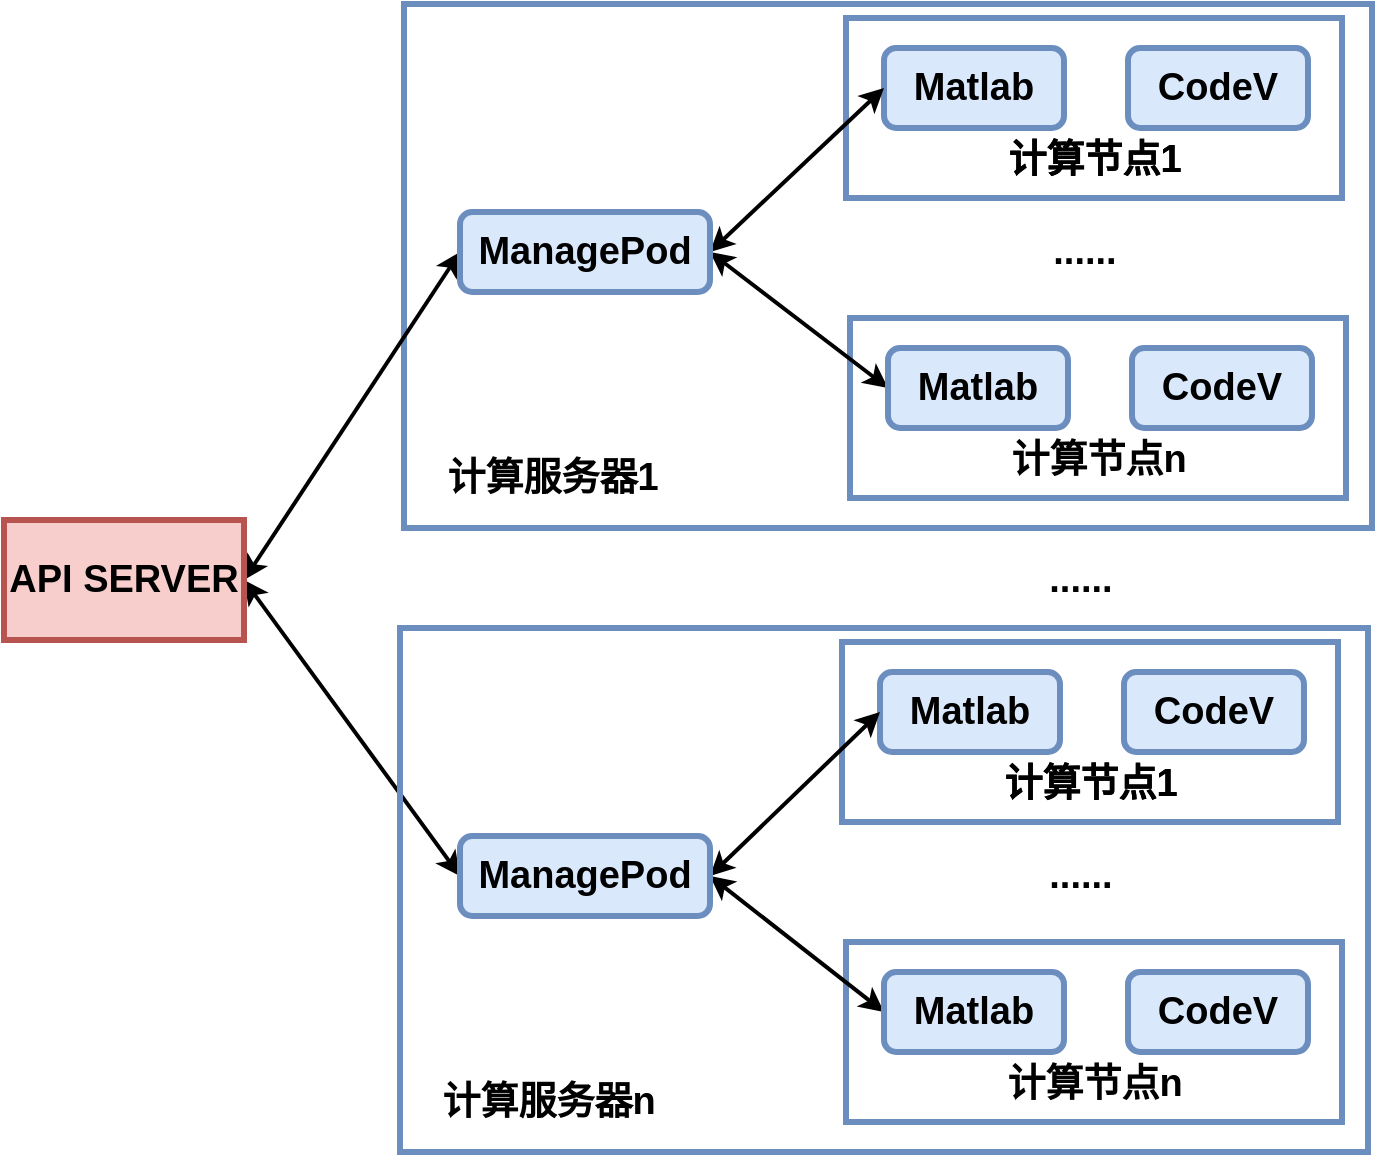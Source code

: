 <mxfile version="14.9.2" type="github">
  <diagram id="WEavagxoX7mWQo-rN5Ej" name="Page-1">
    <mxGraphModel dx="702" dy="582" grid="0" gridSize="10" guides="1" tooltips="1" connect="1" arrows="1" fold="1" page="0" pageScale="1" pageWidth="827" pageHeight="1169" math="0" shadow="0">
      <root>
        <mxCell id="0" />
        <mxCell id="1" parent="0" />
        <mxCell id="207O5OkzuaK_un03Wp2c-4" value="" style="rounded=0;whiteSpace=wrap;html=1;strokeColor=#6c8ebf;fillColor=none;strokeWidth=3;fontSize=19;" vertex="1" parent="1">
          <mxGeometry x="1089" y="463" width="248" height="90" as="geometry" />
        </mxCell>
        <mxCell id="207O5OkzuaK_un03Wp2c-2" value="" style="rounded=0;whiteSpace=wrap;html=1;strokeColor=#6c8ebf;fillColor=none;strokeWidth=3;fontSize=19;" vertex="1" parent="1">
          <mxGeometry x="866" y="306" width="484" height="262" as="geometry" />
        </mxCell>
        <mxCell id="meVRYA2Hp27yC9P9ZgB7-14" value="" style="rounded=0;whiteSpace=wrap;html=1;strokeColor=#6c8ebf;fillColor=none;strokeWidth=3;fontSize=19;" parent="1" vertex="1">
          <mxGeometry x="1087" y="313" width="248" height="90" as="geometry" />
        </mxCell>
        <mxCell id="meVRYA2Hp27yC9P9ZgB7-15" value="&lt;b style=&quot;font-size: 19px;&quot;&gt;Matlab&lt;/b&gt;" style="rounded=1;whiteSpace=wrap;html=1;strokeColor=#6c8ebf;fillColor=#dae8fc;strokeWidth=3;fontSize=19;" parent="1" vertex="1">
          <mxGeometry x="1106" y="328" width="90" height="40" as="geometry" />
        </mxCell>
        <mxCell id="meVRYA2Hp27yC9P9ZgB7-16" value="&lt;b style=&quot;font-size: 19px;&quot;&gt;CodeV&lt;/b&gt;" style="rounded=1;whiteSpace=wrap;html=1;strokeColor=#6c8ebf;fillColor=#dae8fc;strokeWidth=3;fontSize=19;" parent="1" vertex="1">
          <mxGeometry x="1228" y="328" width="90" height="40" as="geometry" />
        </mxCell>
        <mxCell id="meVRYA2Hp27yC9P9ZgB7-17" value="&lt;b style=&quot;font-size: 19px&quot;&gt;计算节点1&lt;/b&gt;" style="text;html=1;strokeColor=none;fillColor=none;align=center;verticalAlign=middle;whiteSpace=wrap;rounded=0;fontSize=19;" parent="1" vertex="1">
          <mxGeometry x="1163.5" y="374" width="95" height="20" as="geometry" />
        </mxCell>
        <mxCell id="207O5OkzuaK_un03Wp2c-30" style="rounded=0;orthogonalLoop=1;jettySize=auto;html=1;entryX=0;entryY=0.5;entryDx=0;entryDy=0;exitX=1;exitY=0.5;exitDx=0;exitDy=0;startArrow=classic;startFill=1;strokeWidth=2;" edge="1" parent="1" source="meVRYA2Hp27yC9P9ZgB7-23" target="2FiBS3rqMTZbcHprlEYy-3">
          <mxGeometry relative="1" as="geometry" />
        </mxCell>
        <mxCell id="207O5OkzuaK_un03Wp2c-31" style="rounded=0;orthogonalLoop=1;jettySize=auto;html=1;entryX=0;entryY=0.5;entryDx=0;entryDy=0;exitX=1;exitY=0.5;exitDx=0;exitDy=0;startArrow=classic;startFill=1;strokeWidth=2;" edge="1" parent="1" source="meVRYA2Hp27yC9P9ZgB7-23" target="207O5OkzuaK_un03Wp2c-22">
          <mxGeometry relative="1" as="geometry" />
        </mxCell>
        <mxCell id="meVRYA2Hp27yC9P9ZgB7-23" value="&lt;b style=&quot;font-size: 19px;&quot;&gt;API SERVER&lt;/b&gt;" style="rounded=0;whiteSpace=wrap;html=1;fillColor=#f8cecc;strokeColor=#b85450;strokeWidth=3;fontSize=19;" parent="1" vertex="1">
          <mxGeometry x="666" y="564" width="120" height="60" as="geometry" />
        </mxCell>
        <mxCell id="207O5OkzuaK_un03Wp2c-11" style="rounded=0;orthogonalLoop=1;jettySize=auto;html=1;entryX=0;entryY=0.5;entryDx=0;entryDy=0;exitX=1;exitY=0.5;exitDx=0;exitDy=0;strokeWidth=2;startArrow=classic;startFill=1;" edge="1" parent="1" source="2FiBS3rqMTZbcHprlEYy-3" target="207O5OkzuaK_un03Wp2c-5">
          <mxGeometry relative="1" as="geometry" />
        </mxCell>
        <mxCell id="207O5OkzuaK_un03Wp2c-12" style="rounded=0;orthogonalLoop=1;jettySize=auto;html=1;entryX=0;entryY=0.5;entryDx=0;entryDy=0;exitX=1;exitY=0.5;exitDx=0;exitDy=0;strokeWidth=2;startArrow=classic;startFill=1;" edge="1" parent="1" source="2FiBS3rqMTZbcHprlEYy-3" target="meVRYA2Hp27yC9P9ZgB7-15">
          <mxGeometry relative="1" as="geometry" />
        </mxCell>
        <mxCell id="2FiBS3rqMTZbcHprlEYy-3" value="&lt;b&gt;ManagePod&lt;/b&gt;" style="rounded=1;whiteSpace=wrap;html=1;strokeColor=#6c8ebf;fillColor=#dae8fc;strokeWidth=3;fontSize=19;" parent="1" vertex="1">
          <mxGeometry x="894" y="410" width="125" height="40" as="geometry" />
        </mxCell>
        <mxCell id="207O5OkzuaK_un03Wp2c-3" value="&lt;b style=&quot;font-size: 19px&quot;&gt;计算节点1&lt;/b&gt;" style="text;html=1;strokeColor=none;fillColor=none;align=center;verticalAlign=middle;whiteSpace=wrap;rounded=0;fontSize=19;" vertex="1" parent="1">
          <mxGeometry x="1163.5" y="374" width="95" height="20" as="geometry" />
        </mxCell>
        <mxCell id="207O5OkzuaK_un03Wp2c-5" value="&lt;b style=&quot;font-size: 19px;&quot;&gt;Matlab&lt;/b&gt;" style="rounded=1;whiteSpace=wrap;html=1;strokeColor=#6c8ebf;fillColor=#dae8fc;strokeWidth=3;fontSize=19;" vertex="1" parent="1">
          <mxGeometry x="1108" y="478" width="90" height="40" as="geometry" />
        </mxCell>
        <mxCell id="207O5OkzuaK_un03Wp2c-6" value="&lt;b style=&quot;font-size: 19px;&quot;&gt;CodeV&lt;/b&gt;" style="rounded=1;whiteSpace=wrap;html=1;strokeColor=#6c8ebf;fillColor=#dae8fc;strokeWidth=3;fontSize=19;" vertex="1" parent="1">
          <mxGeometry x="1230" y="478" width="90" height="40" as="geometry" />
        </mxCell>
        <mxCell id="207O5OkzuaK_un03Wp2c-7" value="&lt;b style=&quot;font-size: 19px&quot;&gt;计算节点n&lt;/b&gt;" style="text;html=1;strokeColor=none;fillColor=none;align=center;verticalAlign=middle;whiteSpace=wrap;rounded=0;fontSize=19;" vertex="1" parent="1">
          <mxGeometry x="1165.5" y="524" width="95" height="20" as="geometry" />
        </mxCell>
        <mxCell id="207O5OkzuaK_un03Wp2c-9" value="&lt;b style=&quot;font-size: 19px&quot;&gt;......&lt;/b&gt;" style="text;html=1;strokeColor=none;fillColor=none;align=center;verticalAlign=middle;whiteSpace=wrap;rounded=0;fontSize=19;" vertex="1" parent="1">
          <mxGeometry x="1159" y="420" width="95" height="20" as="geometry" />
        </mxCell>
        <mxCell id="207O5OkzuaK_un03Wp2c-13" value="&lt;b style=&quot;font-size: 19px&quot;&gt;计算服务器1&lt;/b&gt;" style="text;html=1;strokeColor=none;fillColor=none;align=center;verticalAlign=middle;whiteSpace=wrap;rounded=0;fontSize=19;" vertex="1" parent="1">
          <mxGeometry x="884" y="533" width="113" height="20" as="geometry" />
        </mxCell>
        <mxCell id="207O5OkzuaK_un03Wp2c-14" value="" style="rounded=0;whiteSpace=wrap;html=1;strokeColor=#6c8ebf;fillColor=none;strokeWidth=3;fontSize=19;" vertex="1" parent="1">
          <mxGeometry x="1087" y="775" width="248" height="90" as="geometry" />
        </mxCell>
        <mxCell id="207O5OkzuaK_un03Wp2c-15" value="" style="rounded=0;whiteSpace=wrap;html=1;strokeColor=#6c8ebf;fillColor=none;strokeWidth=3;fontSize=19;" vertex="1" parent="1">
          <mxGeometry x="864" y="618" width="484" height="262" as="geometry" />
        </mxCell>
        <mxCell id="207O5OkzuaK_un03Wp2c-16" value="" style="rounded=0;whiteSpace=wrap;html=1;strokeColor=#6c8ebf;fillColor=none;strokeWidth=3;fontSize=19;" vertex="1" parent="1">
          <mxGeometry x="1085" y="625" width="248" height="90" as="geometry" />
        </mxCell>
        <mxCell id="207O5OkzuaK_un03Wp2c-17" value="&lt;b style=&quot;font-size: 19px;&quot;&gt;Matlab&lt;/b&gt;" style="rounded=1;whiteSpace=wrap;html=1;strokeColor=#6c8ebf;fillColor=#dae8fc;strokeWidth=3;fontSize=19;" vertex="1" parent="1">
          <mxGeometry x="1104" y="640" width="90" height="40" as="geometry" />
        </mxCell>
        <mxCell id="207O5OkzuaK_un03Wp2c-18" value="&lt;b style=&quot;font-size: 19px;&quot;&gt;CodeV&lt;/b&gt;" style="rounded=1;whiteSpace=wrap;html=1;strokeColor=#6c8ebf;fillColor=#dae8fc;strokeWidth=3;fontSize=19;" vertex="1" parent="1">
          <mxGeometry x="1226" y="640" width="90" height="40" as="geometry" />
        </mxCell>
        <mxCell id="207O5OkzuaK_un03Wp2c-19" value="&lt;b style=&quot;font-size: 19px&quot;&gt;计算节点1&lt;/b&gt;" style="text;html=1;strokeColor=none;fillColor=none;align=center;verticalAlign=middle;whiteSpace=wrap;rounded=0;fontSize=19;" vertex="1" parent="1">
          <mxGeometry x="1161.5" y="686" width="95" height="20" as="geometry" />
        </mxCell>
        <mxCell id="207O5OkzuaK_un03Wp2c-20" style="rounded=0;orthogonalLoop=1;jettySize=auto;html=1;entryX=0;entryY=0.5;entryDx=0;entryDy=0;exitX=1;exitY=0.5;exitDx=0;exitDy=0;startArrow=classic;startFill=1;strokeWidth=2;" edge="1" parent="1" source="207O5OkzuaK_un03Wp2c-22" target="207O5OkzuaK_un03Wp2c-24">
          <mxGeometry relative="1" as="geometry" />
        </mxCell>
        <mxCell id="207O5OkzuaK_un03Wp2c-21" style="rounded=0;orthogonalLoop=1;jettySize=auto;html=1;entryX=0;entryY=0.5;entryDx=0;entryDy=0;exitX=1;exitY=0.5;exitDx=0;exitDy=0;startArrow=classic;startFill=1;strokeWidth=2;" edge="1" parent="1" source="207O5OkzuaK_un03Wp2c-22" target="207O5OkzuaK_un03Wp2c-17">
          <mxGeometry relative="1" as="geometry" />
        </mxCell>
        <mxCell id="207O5OkzuaK_un03Wp2c-22" value="&lt;b&gt;ManagePod&lt;/b&gt;" style="rounded=1;whiteSpace=wrap;html=1;strokeColor=#6c8ebf;fillColor=#dae8fc;strokeWidth=3;fontSize=19;" vertex="1" parent="1">
          <mxGeometry x="894" y="722" width="125" height="40" as="geometry" />
        </mxCell>
        <mxCell id="207O5OkzuaK_un03Wp2c-23" value="&lt;b style=&quot;font-size: 19px&quot;&gt;计算节点1&lt;/b&gt;" style="text;html=1;strokeColor=none;fillColor=none;align=center;verticalAlign=middle;whiteSpace=wrap;rounded=0;fontSize=19;" vertex="1" parent="1">
          <mxGeometry x="1161.5" y="686" width="95" height="20" as="geometry" />
        </mxCell>
        <mxCell id="207O5OkzuaK_un03Wp2c-24" value="&lt;b style=&quot;font-size: 19px;&quot;&gt;Matlab&lt;/b&gt;" style="rounded=1;whiteSpace=wrap;html=1;strokeColor=#6c8ebf;fillColor=#dae8fc;strokeWidth=3;fontSize=19;" vertex="1" parent="1">
          <mxGeometry x="1106" y="790" width="90" height="40" as="geometry" />
        </mxCell>
        <mxCell id="207O5OkzuaK_un03Wp2c-25" value="&lt;b style=&quot;font-size: 19px;&quot;&gt;CodeV&lt;/b&gt;" style="rounded=1;whiteSpace=wrap;html=1;strokeColor=#6c8ebf;fillColor=#dae8fc;strokeWidth=3;fontSize=19;" vertex="1" parent="1">
          <mxGeometry x="1228" y="790" width="90" height="40" as="geometry" />
        </mxCell>
        <mxCell id="207O5OkzuaK_un03Wp2c-26" value="&lt;b style=&quot;font-size: 19px&quot;&gt;计算节点n&lt;/b&gt;" style="text;html=1;strokeColor=none;fillColor=none;align=center;verticalAlign=middle;whiteSpace=wrap;rounded=0;fontSize=19;" vertex="1" parent="1">
          <mxGeometry x="1163.5" y="836" width="95" height="20" as="geometry" />
        </mxCell>
        <mxCell id="207O5OkzuaK_un03Wp2c-27" value="&lt;b style=&quot;font-size: 19px&quot;&gt;......&lt;/b&gt;" style="text;html=1;strokeColor=none;fillColor=none;align=center;verticalAlign=middle;whiteSpace=wrap;rounded=0;fontSize=19;" vertex="1" parent="1">
          <mxGeometry x="1157" y="732" width="95" height="20" as="geometry" />
        </mxCell>
        <mxCell id="207O5OkzuaK_un03Wp2c-28" value="&lt;b style=&quot;font-size: 19px&quot;&gt;计算服务器n&lt;/b&gt;" style="text;html=1;strokeColor=none;fillColor=none;align=center;verticalAlign=middle;whiteSpace=wrap;rounded=0;fontSize=19;" vertex="1" parent="1">
          <mxGeometry x="882" y="845" width="113" height="20" as="geometry" />
        </mxCell>
        <mxCell id="207O5OkzuaK_un03Wp2c-29" value="&lt;b style=&quot;font-size: 19px&quot;&gt;......&lt;/b&gt;" style="text;html=1;strokeColor=none;fillColor=none;align=center;verticalAlign=middle;whiteSpace=wrap;rounded=0;fontSize=19;" vertex="1" parent="1">
          <mxGeometry x="1157" y="584" width="95" height="20" as="geometry" />
        </mxCell>
      </root>
    </mxGraphModel>
  </diagram>
</mxfile>
